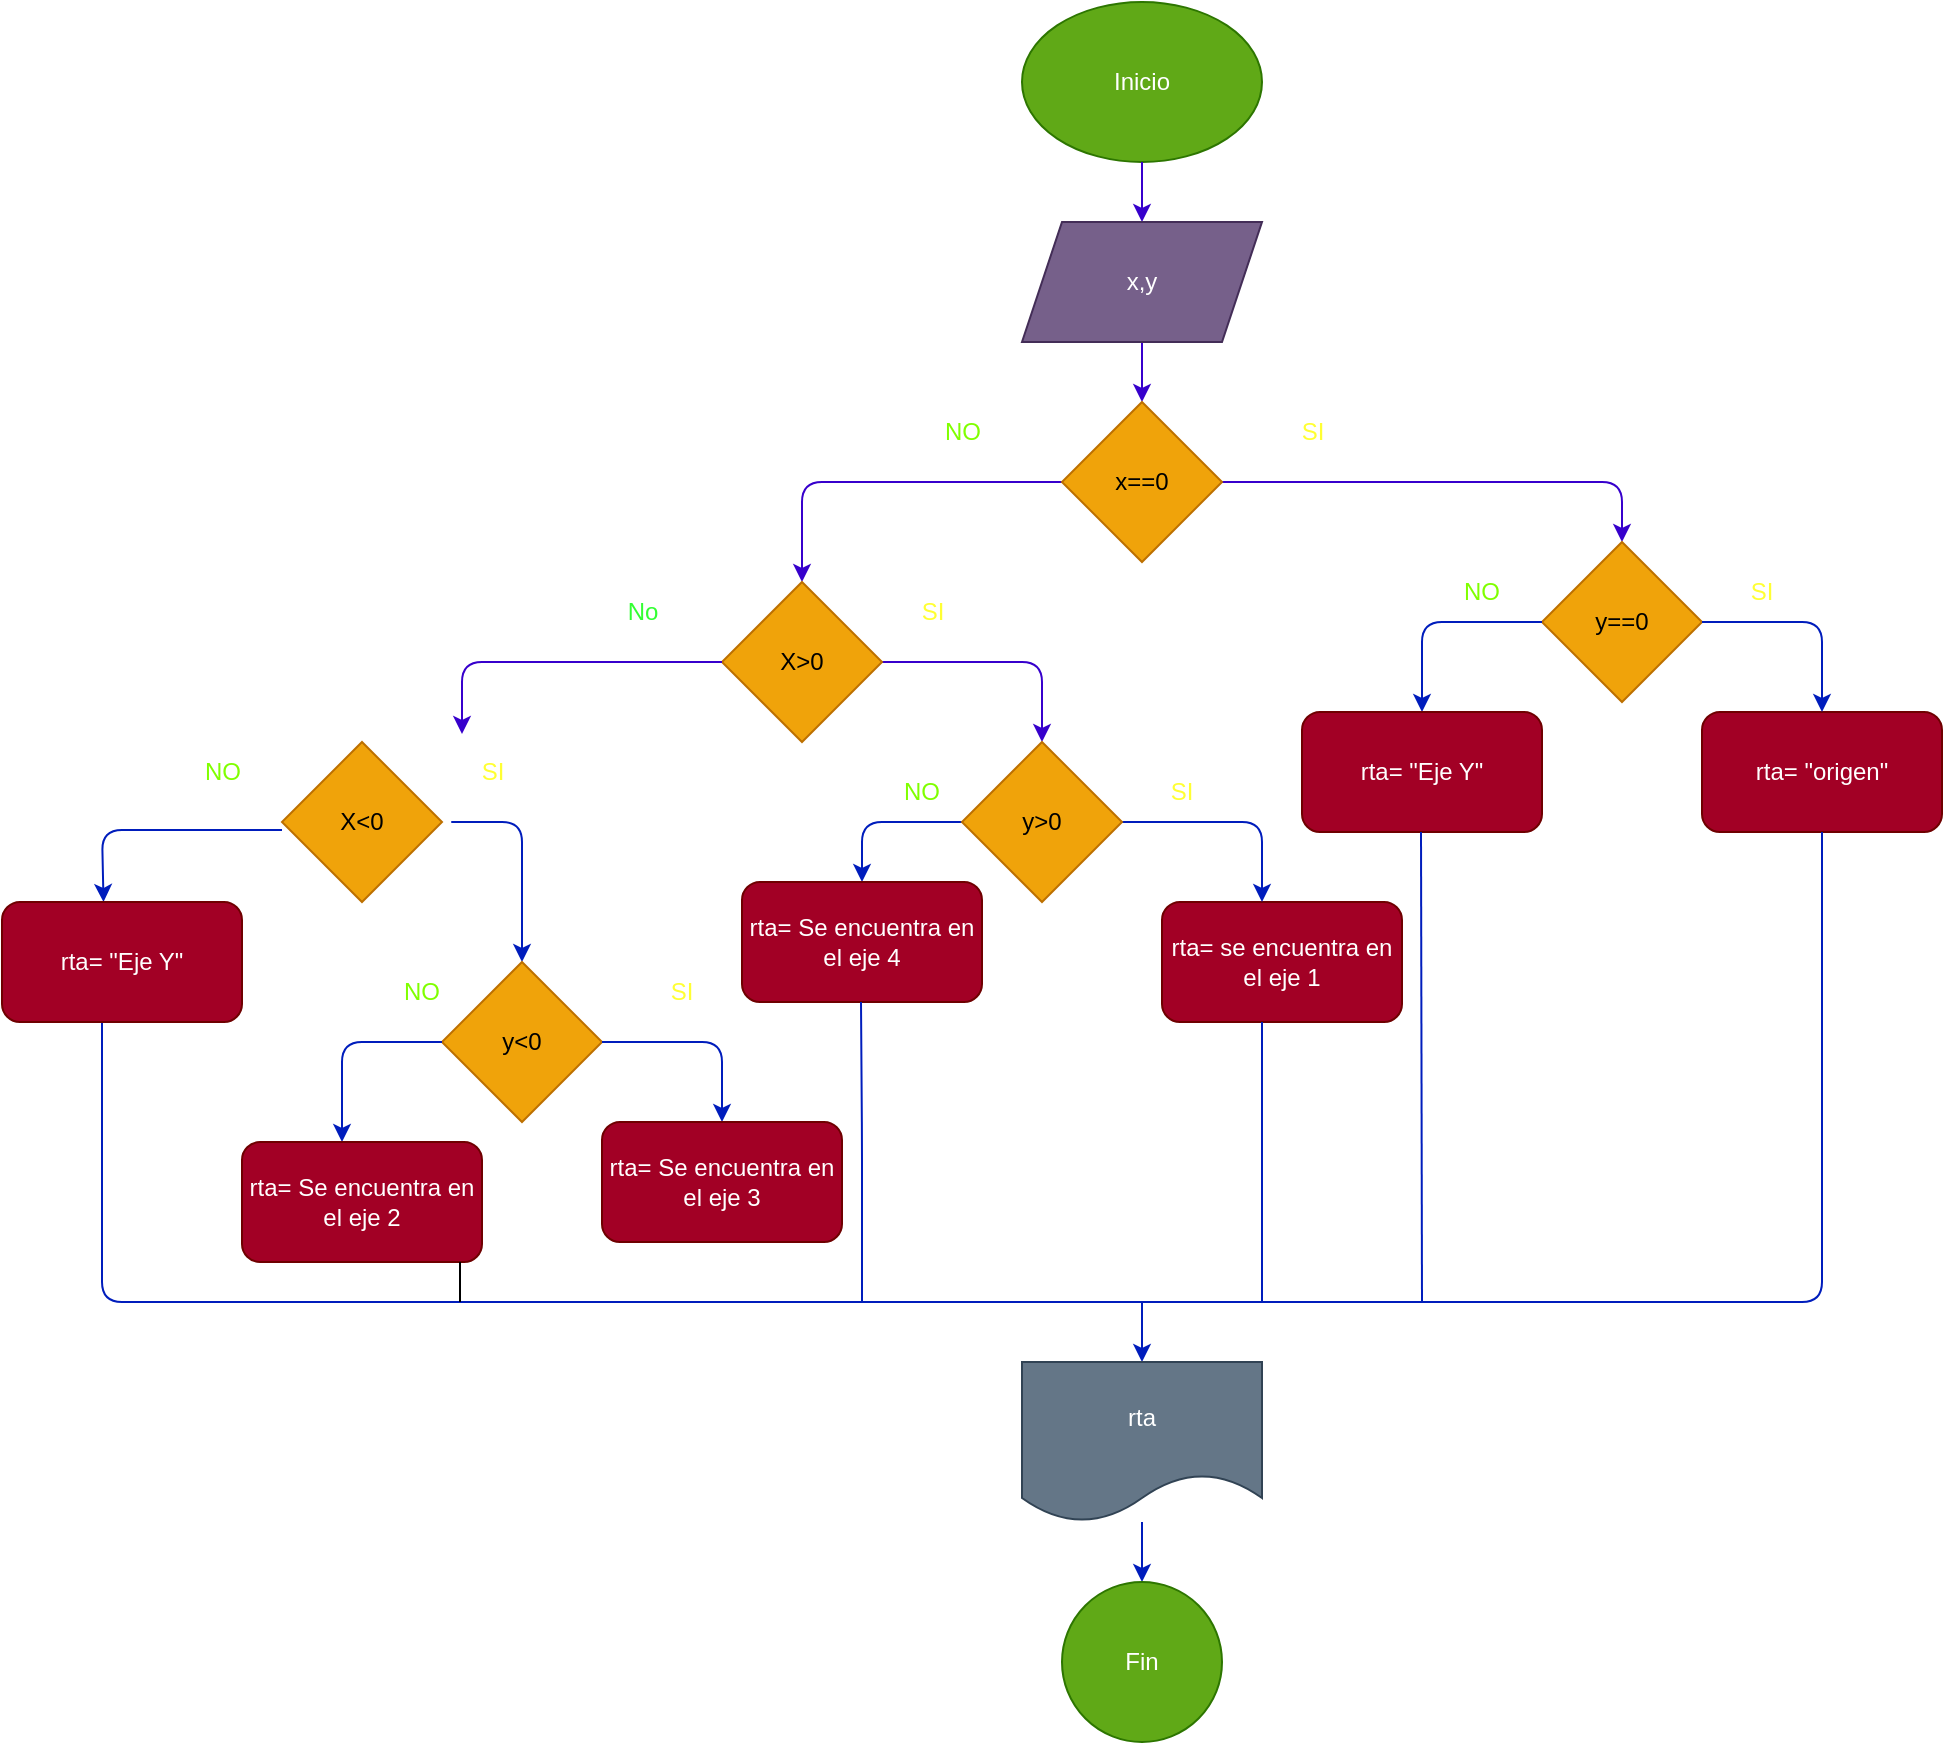 <mxfile>
    <diagram id="MM0vZJjDz7ntY6s6ZM0f" name="Page-1">
        <mxGraphModel dx="1542" dy="568" grid="1" gridSize="10" guides="1" tooltips="1" connect="1" arrows="1" fold="1" page="1" pageScale="1" pageWidth="850" pageHeight="1100" math="0" shadow="0">
            <root>
                <mxCell id="0"/>
                <mxCell id="1" parent="0"/>
                <mxCell id="2" value="Inicio" style="ellipse;whiteSpace=wrap;html=1;fillColor=#60a917;fontColor=#ffffff;strokeColor=#2D7600;" parent="1" vertex="1">
                    <mxGeometry x="280" y="30" width="120" height="80" as="geometry"/>
                </mxCell>
                <mxCell id="3" value="" style="endArrow=classic;html=1;exitX=0.5;exitY=1;exitDx=0;exitDy=0;entryX=0.5;entryY=0;entryDx=0;entryDy=0;fillColor=#6a00ff;strokeColor=#3700CC;" parent="1" source="2" target="5" edge="1">
                    <mxGeometry width="50" height="50" relative="1" as="geometry">
                        <mxPoint x="330" y="220" as="sourcePoint"/>
                        <mxPoint x="340" y="160" as="targetPoint"/>
                        <Array as="points">
                            <mxPoint x="340" y="130"/>
                        </Array>
                    </mxGeometry>
                </mxCell>
                <mxCell id="4" style="edgeStyle=none;html=1;entryX=0.5;entryY=0;entryDx=0;entryDy=0;fillColor=#6a00ff;strokeColor=#3700CC;" parent="1" source="5" target="8" edge="1">
                    <mxGeometry relative="1" as="geometry">
                        <mxPoint x="340" y="228" as="targetPoint"/>
                    </mxGeometry>
                </mxCell>
                <mxCell id="5" value="x,y" style="shape=parallelogram;perimeter=parallelogramPerimeter;whiteSpace=wrap;html=1;fixedSize=1;fillColor=#76608a;fontColor=#ffffff;strokeColor=#432D57;" parent="1" vertex="1">
                    <mxGeometry x="280" y="140" width="120" height="60" as="geometry"/>
                </mxCell>
                <mxCell id="6" style="edgeStyle=none;html=1;fillColor=#6a00ff;strokeColor=#3700CC;" parent="1" source="8" target="64" edge="1">
                    <mxGeometry relative="1" as="geometry">
                        <mxPoint x="520" y="320" as="targetPoint"/>
                        <Array as="points">
                            <mxPoint x="580" y="270"/>
                        </Array>
                    </mxGeometry>
                </mxCell>
                <mxCell id="7" style="edgeStyle=none;html=1;fillColor=#6a00ff;strokeColor=#3700CC;" parent="1" source="8" edge="1">
                    <mxGeometry relative="1" as="geometry">
                        <mxPoint x="170" y="320" as="targetPoint"/>
                        <Array as="points">
                            <mxPoint x="170" y="270"/>
                        </Array>
                    </mxGeometry>
                </mxCell>
                <mxCell id="8" value="x==0" style="rhombus;whiteSpace=wrap;html=1;fillColor=#f0a30a;fontColor=#000000;strokeColor=#BD7000;" parent="1" vertex="1">
                    <mxGeometry x="300" y="230" width="80" height="80" as="geometry"/>
                </mxCell>
                <mxCell id="9" value="rta= &quot;origen&quot;" style="rounded=1;whiteSpace=wrap;html=1;fillColor=#a20025;strokeColor=#6F0000;fontColor=#ffffff;" parent="1" vertex="1">
                    <mxGeometry x="620" y="385" width="120" height="60" as="geometry"/>
                </mxCell>
                <mxCell id="10" style="edgeStyle=none;html=1;fillColor=#6a00ff;strokeColor=#3700CC;" parent="1" source="11" edge="1">
                    <mxGeometry relative="1" as="geometry">
                        <mxPoint x="290" y="400" as="targetPoint"/>
                        <Array as="points">
                            <mxPoint x="290" y="360"/>
                        </Array>
                    </mxGeometry>
                </mxCell>
                <mxCell id="11" value="X&amp;gt;0" style="rhombus;whiteSpace=wrap;html=1;fillColor=#f0a30a;fontColor=#000000;strokeColor=#BD7000;" parent="1" vertex="1">
                    <mxGeometry x="130" y="320" width="80" height="80" as="geometry"/>
                </mxCell>
                <mxCell id="12" value="rta= se encuentra en el eje 1" style="rounded=1;whiteSpace=wrap;html=1;fillColor=#a20025;strokeColor=#6F0000;fontColor=#ffffff;" parent="1" vertex="1">
                    <mxGeometry x="350" y="480" width="120" height="60" as="geometry"/>
                </mxCell>
                <mxCell id="13" style="edgeStyle=none;html=1;fillColor=#6a00ff;strokeColor=#3700CC;" parent="1" edge="1">
                    <mxGeometry relative="1" as="geometry">
                        <mxPoint y="396" as="targetPoint"/>
                        <mxPoint x="130" y="360" as="sourcePoint"/>
                        <Array as="points">
                            <mxPoint y="360"/>
                        </Array>
                    </mxGeometry>
                </mxCell>
                <mxCell id="14" value="" style="endArrow=none;html=1;fillColor=#0050ef;strokeColor=#001DBC;" parent="1" edge="1">
                    <mxGeometry width="50" height="50" relative="1" as="geometry">
                        <mxPoint x="290" y="680" as="sourcePoint"/>
                        <mxPoint x="-180" y="540" as="targetPoint"/>
                        <Array as="points">
                            <mxPoint x="-180" y="680"/>
                        </Array>
                    </mxGeometry>
                </mxCell>
                <mxCell id="15" value="" style="endArrow=none;html=1;fillColor=#0050ef;strokeColor=#001DBC;" parent="1" edge="1">
                    <mxGeometry width="50" height="50" relative="1" as="geometry">
                        <mxPoint x="290" y="680" as="sourcePoint"/>
                        <mxPoint x="680" y="445" as="targetPoint"/>
                        <Array as="points">
                            <mxPoint x="680" y="680"/>
                        </Array>
                    </mxGeometry>
                </mxCell>
                <mxCell id="16" value="" style="endArrow=none;html=1;fillColor=#0050ef;strokeColor=#001DBC;" parent="1" edge="1">
                    <mxGeometry width="50" height="50" relative="1" as="geometry">
                        <mxPoint x="400" y="680" as="sourcePoint"/>
                        <mxPoint x="400" y="540" as="targetPoint"/>
                    </mxGeometry>
                </mxCell>
                <mxCell id="17" value="" style="endArrow=classic;html=1;entryX=0.5;entryY=0;entryDx=0;entryDy=0;fillColor=#0050ef;strokeColor=#001DBC;" parent="1" target="19" edge="1">
                    <mxGeometry width="50" height="50" relative="1" as="geometry">
                        <mxPoint x="340" y="680" as="sourcePoint"/>
                        <mxPoint x="340" y="550" as="targetPoint"/>
                        <Array as="points">
                            <mxPoint x="340" y="700"/>
                        </Array>
                    </mxGeometry>
                </mxCell>
                <mxCell id="18" value="" style="edgeStyle=none;html=1;fillColor=#0050ef;strokeColor=#001DBC;" parent="1" source="19" target="20" edge="1">
                    <mxGeometry relative="1" as="geometry"/>
                </mxCell>
                <mxCell id="19" value="rta" style="shape=document;whiteSpace=wrap;html=1;boundedLbl=1;fillColor=#647687;fontColor=#ffffff;strokeColor=#314354;" parent="1" vertex="1">
                    <mxGeometry x="280" y="710" width="120" height="80" as="geometry"/>
                </mxCell>
                <mxCell id="20" value="Fin" style="ellipse;whiteSpace=wrap;html=1;aspect=fixed;fillColor=#60a917;fontColor=#ffffff;strokeColor=#2D7600;" parent="1" vertex="1">
                    <mxGeometry x="300" y="820" width="80" height="80" as="geometry"/>
                </mxCell>
                <mxCell id="21" value="X&amp;lt;0" style="rhombus;whiteSpace=wrap;html=1;fillColor=#f0a30a;fontColor=#000000;strokeColor=#BD7000;" parent="1" vertex="1">
                    <mxGeometry x="-90" y="400" width="80" height="80" as="geometry"/>
                </mxCell>
                <mxCell id="22" style="edgeStyle=none;html=1;exitX=0;exitY=0.5;exitDx=0;exitDy=0;entryX=0.5;entryY=0;entryDx=0;entryDy=0;fillColor=#0050ef;strokeColor=#001DBC;" parent="1" source="68" target="24" edge="1">
                    <mxGeometry relative="1" as="geometry">
                        <mxPoint x="170" y="490" as="targetPoint"/>
                        <Array as="points">
                            <mxPoint x="200" y="440"/>
                        </Array>
                        <mxPoint x="-30" y="480" as="sourcePoint"/>
                    </mxGeometry>
                </mxCell>
                <mxCell id="23" style="edgeStyle=none;html=1;entryX=0.423;entryY=-0.067;entryDx=0;entryDy=0;entryPerimeter=0;fillColor=#0050ef;strokeColor=#001DBC;" parent="1" edge="1">
                    <mxGeometry relative="1" as="geometry">
                        <mxPoint x="-179.24" y="480" as="targetPoint"/>
                        <mxPoint x="-90" y="444.02" as="sourcePoint"/>
                        <Array as="points">
                            <mxPoint x="-180" y="444.02"/>
                        </Array>
                    </mxGeometry>
                </mxCell>
                <mxCell id="24" value="rta= Se encuentra en el eje 4" style="rounded=1;whiteSpace=wrap;html=1;fillColor=#a20025;strokeColor=#6F0000;fontColor=#ffffff;" parent="1" vertex="1">
                    <mxGeometry x="140" y="470" width="120" height="60" as="geometry"/>
                </mxCell>
                <mxCell id="25" value="rta= &quot;Eje Y&quot;" style="rounded=1;whiteSpace=wrap;html=1;fillColor=#a20025;strokeColor=#6F0000;fontColor=#ffffff;" parent="1" vertex="1">
                    <mxGeometry x="-230" y="480" width="120" height="60" as="geometry"/>
                </mxCell>
                <mxCell id="26" value="" style="endArrow=none;html=1;entryX=0.5;entryY=1;entryDx=0;entryDy=0;fillColor=#0050ef;strokeColor=#001DBC;" parent="1" edge="1">
                    <mxGeometry width="50" height="50" relative="1" as="geometry">
                        <mxPoint x="200" y="680" as="sourcePoint"/>
                        <mxPoint x="199.5" y="530" as="targetPoint"/>
                        <Array as="points">
                            <mxPoint x="200" y="600"/>
                        </Array>
                    </mxGeometry>
                </mxCell>
                <mxCell id="27" value="&lt;font color=&quot;#80ff00&quot;&gt;NO&lt;/font&gt;" style="text;html=1;align=center;verticalAlign=middle;resizable=0;points=[];autosize=1;strokeColor=none;fillColor=none;" parent="1" vertex="1">
                    <mxGeometry x="230" y="230" width="40" height="30" as="geometry"/>
                </mxCell>
                <mxCell id="28" value="&lt;font color=&quot;#33ff33&quot;&gt;No&lt;/font&gt;" style="text;html=1;align=center;verticalAlign=middle;resizable=0;points=[];autosize=1;strokeColor=none;fillColor=none;" parent="1" vertex="1">
                    <mxGeometry x="70" y="320" width="40" height="30" as="geometry"/>
                </mxCell>
                <mxCell id="29" value="&lt;font color=&quot;#80ff00&quot;&gt;NO&lt;/font&gt;" style="text;html=1;align=center;verticalAlign=middle;resizable=0;points=[];autosize=1;strokeColor=none;fillColor=none;" parent="1" vertex="1">
                    <mxGeometry x="-140" y="400" width="40" height="30" as="geometry"/>
                </mxCell>
                <mxCell id="30" value="&lt;font color=&quot;#ffff33&quot;&gt;SI&lt;/font&gt;" style="text;html=1;align=center;verticalAlign=middle;resizable=0;points=[];autosize=1;strokeColor=none;fillColor=none;" parent="1" vertex="1">
                    <mxGeometry x="410" y="230" width="30" height="30" as="geometry"/>
                </mxCell>
                <mxCell id="31" value="&lt;font color=&quot;#ffff33&quot;&gt;SI&lt;/font&gt;" style="text;html=1;align=center;verticalAlign=middle;resizable=0;points=[];autosize=1;strokeColor=none;fillColor=none;" parent="1" vertex="1">
                    <mxGeometry x="220" y="320" width="30" height="30" as="geometry"/>
                </mxCell>
                <mxCell id="32" value="&lt;font color=&quot;#ffff33&quot;&gt;SI&lt;/font&gt;" style="text;html=1;align=center;verticalAlign=middle;resizable=0;points=[];autosize=1;strokeColor=none;fillColor=none;" parent="1" vertex="1">
                    <mxGeometry y="400" width="30" height="30" as="geometry"/>
                </mxCell>
                <mxCell id="64" value="y==0" style="rhombus;whiteSpace=wrap;html=1;fillColor=#f0a30a;fontColor=#000000;strokeColor=#BD7000;" parent="1" vertex="1">
                    <mxGeometry x="540" y="300" width="80" height="80" as="geometry"/>
                </mxCell>
                <mxCell id="65" style="edgeStyle=none;html=1;entryX=0.5;entryY=0;entryDx=0;entryDy=0;exitX=1;exitY=0.5;exitDx=0;exitDy=0;fillColor=#0050ef;strokeColor=#001DBC;" parent="1" source="64" target="9" edge="1">
                    <mxGeometry relative="1" as="geometry">
                        <mxPoint x="620" y="400" as="targetPoint"/>
                        <Array as="points">
                            <mxPoint x="680" y="340"/>
                        </Array>
                        <mxPoint x="560" y="360" as="sourcePoint"/>
                    </mxGeometry>
                </mxCell>
                <mxCell id="66" style="edgeStyle=none;html=1;exitX=0;exitY=0.5;exitDx=0;exitDy=0;entryX=0.5;entryY=0;entryDx=0;entryDy=0;fillColor=#0050ef;strokeColor=#001DBC;" parent="1" source="64" target="67" edge="1">
                    <mxGeometry relative="1" as="geometry">
                        <mxPoint x="480" y="390" as="targetPoint"/>
                        <Array as="points">
                            <mxPoint x="480" y="340"/>
                        </Array>
                        <mxPoint x="480" y="360" as="sourcePoint"/>
                    </mxGeometry>
                </mxCell>
                <mxCell id="67" value="rta= &quot;Eje Y&quot;" style="rounded=1;whiteSpace=wrap;html=1;fillColor=#a20025;strokeColor=#6F0000;fontColor=#ffffff;" parent="1" vertex="1">
                    <mxGeometry x="420" y="385" width="120" height="60" as="geometry"/>
                </mxCell>
                <mxCell id="69" style="edgeStyle=none;html=1;exitX=1;exitY=0.5;exitDx=0;exitDy=0;fillColor=#0050ef;strokeColor=#001DBC;" parent="1" source="68" edge="1">
                    <mxGeometry relative="1" as="geometry">
                        <mxPoint x="400" y="480" as="targetPoint"/>
                        <Array as="points">
                            <mxPoint x="400" y="440"/>
                            <mxPoint x="400" y="470"/>
                        </Array>
                    </mxGeometry>
                </mxCell>
                <mxCell id="68" value="y&amp;gt;0" style="rhombus;whiteSpace=wrap;html=1;fillColor=#f0a30a;fontColor=#000000;strokeColor=#BD7000;" parent="1" vertex="1">
                    <mxGeometry x="250" y="400" width="80" height="80" as="geometry"/>
                </mxCell>
                <mxCell id="70" style="edgeStyle=none;html=1;entryX=0.5;entryY=0;entryDx=0;entryDy=0;fillColor=#0050ef;strokeColor=#001DBC;" parent="1" target="72" edge="1">
                    <mxGeometry relative="1" as="geometry">
                        <mxPoint x="80" y="480" as="targetPoint"/>
                        <Array as="points">
                            <mxPoint x="-10" y="440"/>
                            <mxPoint x="30" y="440"/>
                        </Array>
                        <mxPoint x="20" y="440" as="sourcePoint"/>
                    </mxGeometry>
                </mxCell>
                <mxCell id="72" value="y&amp;lt;0" style="rhombus;whiteSpace=wrap;html=1;fillColor=#f0a30a;fontColor=#000000;strokeColor=#BD7000;" parent="1" vertex="1">
                    <mxGeometry x="-10" y="510" width="80" height="80" as="geometry"/>
                </mxCell>
                <mxCell id="73" style="edgeStyle=none;html=1;fillColor=#0050ef;strokeColor=#001DBC;entryX=0.5;entryY=0;entryDx=0;entryDy=0;" parent="1" edge="1" target="74">
                    <mxGeometry relative="1" as="geometry">
                        <mxPoint x="150" y="590" as="targetPoint"/>
                        <Array as="points">
                            <mxPoint x="130" y="550"/>
                        </Array>
                        <mxPoint x="70" y="550" as="sourcePoint"/>
                    </mxGeometry>
                </mxCell>
                <mxCell id="74" value="rta= Se encuentra en el eje 3" style="rounded=1;whiteSpace=wrap;html=1;fillColor=#a20025;strokeColor=#6F0000;fontColor=#ffffff;" parent="1" vertex="1">
                    <mxGeometry x="70" y="590" width="120" height="60" as="geometry"/>
                </mxCell>
                <mxCell id="76" style="edgeStyle=none;html=1;exitX=0;exitY=0.5;exitDx=0;exitDy=0;fillColor=#0050ef;strokeColor=#001DBC;" parent="1" edge="1">
                    <mxGeometry relative="1" as="geometry">
                        <mxPoint x="-60" y="600" as="targetPoint"/>
                        <Array as="points">
                            <mxPoint x="-60" y="550"/>
                        </Array>
                        <mxPoint x="-10" y="550" as="sourcePoint"/>
                    </mxGeometry>
                </mxCell>
                <mxCell id="77" value="rta= Se encuentra en el eje 2" style="rounded=1;whiteSpace=wrap;html=1;fillColor=#a20025;strokeColor=#6F0000;fontColor=#ffffff;" parent="1" vertex="1">
                    <mxGeometry x="-110" y="600" width="120" height="60" as="geometry"/>
                </mxCell>
                <mxCell id="78" value="" style="endArrow=none;html=1;fillColor=#0050ef;strokeColor=#001DBC;" parent="1" edge="1">
                    <mxGeometry width="50" height="50" relative="1" as="geometry">
                        <mxPoint x="480" y="680" as="sourcePoint"/>
                        <mxPoint x="479.5" y="445" as="targetPoint"/>
                    </mxGeometry>
                </mxCell>
                <mxCell id="79" value="" style="endArrow=none;html=1;entryX=0.5;entryY=1;entryDx=0;entryDy=0;" parent="1" edge="1">
                    <mxGeometry width="50" height="50" relative="1" as="geometry">
                        <mxPoint x="-1" y="680" as="sourcePoint"/>
                        <mxPoint x="-1" y="660" as="targetPoint"/>
                        <Array as="points"/>
                    </mxGeometry>
                </mxCell>
                <mxCell id="80" value="&lt;font color=&quot;#80ff00&quot;&gt;NO&lt;/font&gt;" style="text;html=1;strokeColor=none;fillColor=none;align=center;verticalAlign=middle;whiteSpace=wrap;rounded=0;" parent="1" vertex="1">
                    <mxGeometry x="-50" y="510" width="60" height="30" as="geometry"/>
                </mxCell>
                <mxCell id="81" value="&lt;font color=&quot;#ffff33&quot;&gt;SI&lt;/font&gt;" style="text;html=1;strokeColor=none;fillColor=none;align=center;verticalAlign=middle;whiteSpace=wrap;rounded=0;" parent="1" vertex="1">
                    <mxGeometry x="80" y="510" width="60" height="30" as="geometry"/>
                </mxCell>
                <mxCell id="82" value="&lt;font color=&quot;#80ff00&quot;&gt;NO&lt;/font&gt;" style="text;html=1;strokeColor=none;fillColor=none;align=center;verticalAlign=middle;whiteSpace=wrap;rounded=0;" parent="1" vertex="1">
                    <mxGeometry x="200" y="410" width="60" height="30" as="geometry"/>
                </mxCell>
                <mxCell id="83" value="&lt;font color=&quot;#ffff33&quot;&gt;SI&lt;/font&gt;" style="text;html=1;strokeColor=none;fillColor=none;align=center;verticalAlign=middle;whiteSpace=wrap;rounded=0;" parent="1" vertex="1">
                    <mxGeometry x="330" y="410" width="60" height="30" as="geometry"/>
                </mxCell>
                <mxCell id="84" value="&lt;font color=&quot;#80ff00&quot;&gt;NO&lt;/font&gt;" style="text;html=1;strokeColor=none;fillColor=none;align=center;verticalAlign=middle;whiteSpace=wrap;rounded=0;" parent="1" vertex="1">
                    <mxGeometry x="480" y="310" width="60" height="30" as="geometry"/>
                </mxCell>
                <mxCell id="85" value="&lt;font color=&quot;#ffff33&quot;&gt;SI&lt;/font&gt;" style="text;html=1;strokeColor=none;fillColor=none;align=center;verticalAlign=middle;whiteSpace=wrap;rounded=0;" parent="1" vertex="1">
                    <mxGeometry x="620" y="310" width="60" height="30" as="geometry"/>
                </mxCell>
            </root>
        </mxGraphModel>
    </diagram>
</mxfile>